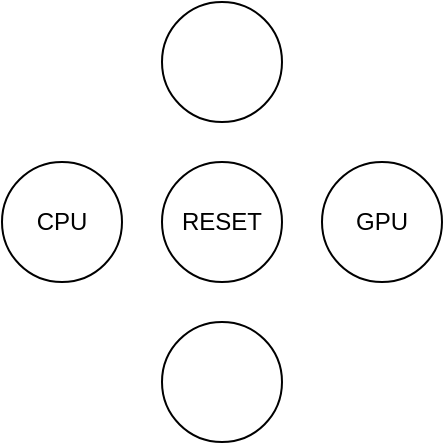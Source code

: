 <mxfile version="10.6.7" type="device"><diagram id="ogQ1LPxKrrJ1i0nBGO9Q" name="Page-1"><mxGraphModel dx="738" dy="505" grid="1" gridSize="10" guides="1" tooltips="1" connect="1" arrows="1" fold="1" page="1" pageScale="1" pageWidth="827" pageHeight="1169" math="0" shadow="0"><root><mxCell id="0"/><mxCell id="1" parent="0"/><mxCell id="UIJVLJ38rczVvMChxdMU-1" value="CPU" style="ellipse;whiteSpace=wrap;html=1;aspect=fixed;" vertex="1" parent="1"><mxGeometry x="230" y="210" width="60" height="60" as="geometry"/></mxCell><mxCell id="UIJVLJ38rczVvMChxdMU-2" value="" style="ellipse;whiteSpace=wrap;html=1;aspect=fixed;" vertex="1" parent="1"><mxGeometry x="310" y="130" width="60" height="60" as="geometry"/></mxCell><mxCell id="UIJVLJ38rczVvMChxdMU-3" value="RESET" style="ellipse;whiteSpace=wrap;html=1;aspect=fixed;" vertex="1" parent="1"><mxGeometry x="310" y="210" width="60" height="60" as="geometry"/></mxCell><mxCell id="UIJVLJ38rczVvMChxdMU-4" value="" style="ellipse;whiteSpace=wrap;html=1;aspect=fixed;" vertex="1" parent="1"><mxGeometry x="310" y="290" width="60" height="60" as="geometry"/></mxCell><mxCell id="UIJVLJ38rczVvMChxdMU-5" value="GPU" style="ellipse;whiteSpace=wrap;html=1;aspect=fixed;" vertex="1" parent="1"><mxGeometry x="390" y="210" width="60" height="60" as="geometry"/></mxCell></root></mxGraphModel></diagram></mxfile>